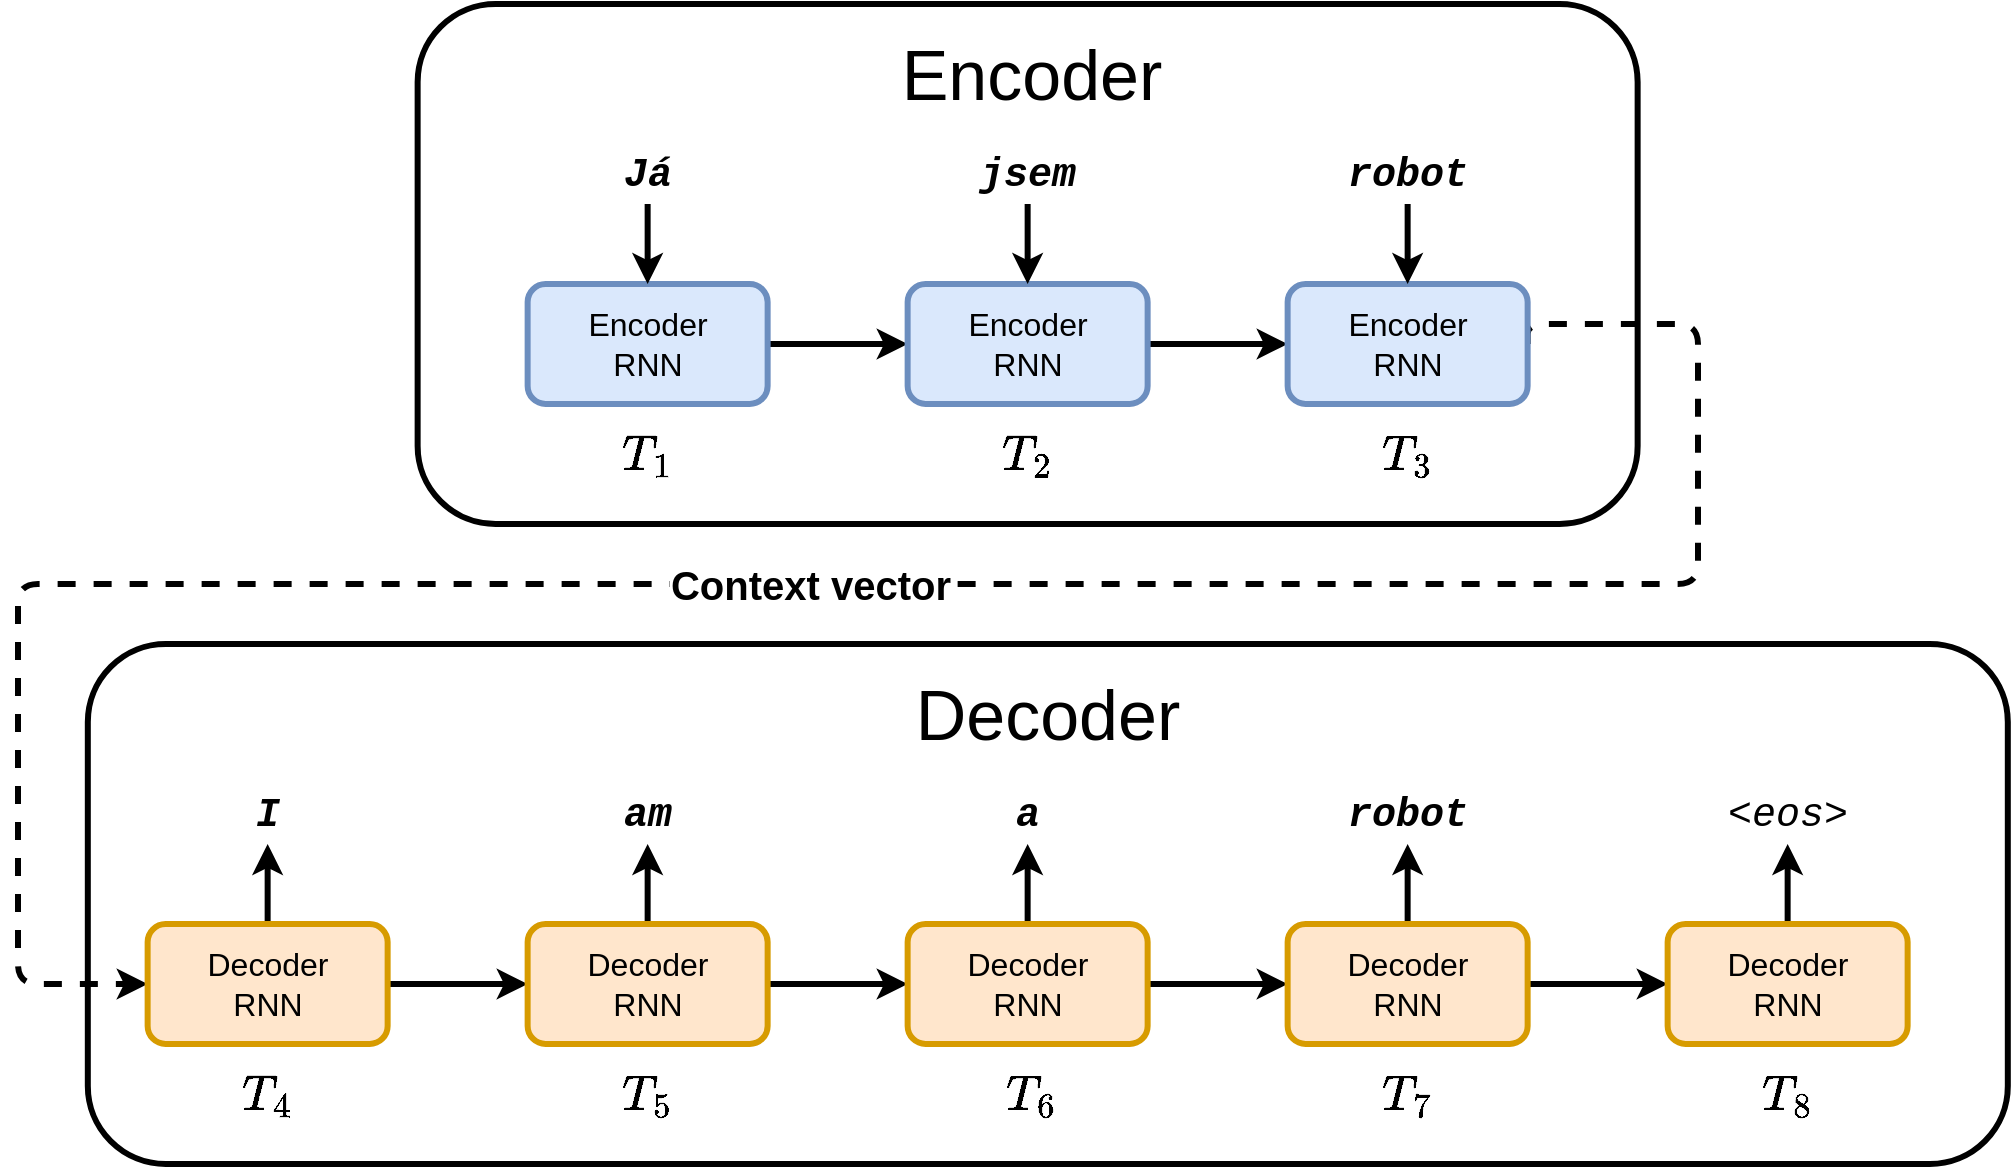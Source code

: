 <mxfile version="22.1.21" type="device">
  <diagram name="Stránka-1" id="GyioWlBoCfakcLnPtcch">
    <mxGraphModel dx="1419" dy="1172" grid="1" gridSize="10" guides="1" tooltips="1" connect="1" arrows="1" fold="1" page="1" pageScale="1" pageWidth="1654" pageHeight="2336" math="1" shadow="0">
      <root>
        <mxCell id="0" />
        <mxCell id="1" parent="0" />
        <mxCell id="xDKq-XSVcTtl9me8uJHc-52" value="" style="rounded=1;whiteSpace=wrap;html=1;strokeWidth=3;" vertex="1" parent="1">
          <mxGeometry x="354.91" y="560" width="960" height="260" as="geometry" />
        </mxCell>
        <mxCell id="xDKq-XSVcTtl9me8uJHc-50" value="" style="rounded=1;whiteSpace=wrap;html=1;strokeWidth=3;" vertex="1" parent="1">
          <mxGeometry x="519.82" y="240" width="610" height="260" as="geometry" />
        </mxCell>
        <mxCell id="xDKq-XSVcTtl9me8uJHc-7" style="edgeStyle=orthogonalEdgeStyle;rounded=0;orthogonalLoop=1;jettySize=auto;html=1;entryX=0;entryY=0.5;entryDx=0;entryDy=0;strokeWidth=3;" edge="1" parent="1" source="xDKq-XSVcTtl9me8uJHc-1" target="xDKq-XSVcTtl9me8uJHc-2">
          <mxGeometry relative="1" as="geometry" />
        </mxCell>
        <mxCell id="xDKq-XSVcTtl9me8uJHc-1" value="&lt;font style=&quot;font-size: 16px;&quot;&gt;Encoder &lt;br&gt;RNN&lt;/font&gt;" style="rounded=1;whiteSpace=wrap;html=1;strokeWidth=3;fillColor=#dae8fc;strokeColor=#6c8ebf;" vertex="1" parent="1">
          <mxGeometry x="574.82" y="380" width="120" height="60" as="geometry" />
        </mxCell>
        <mxCell id="xDKq-XSVcTtl9me8uJHc-8" style="edgeStyle=orthogonalEdgeStyle;rounded=0;orthogonalLoop=1;jettySize=auto;html=1;strokeWidth=3;" edge="1" parent="1" source="xDKq-XSVcTtl9me8uJHc-2" target="xDKq-XSVcTtl9me8uJHc-3">
          <mxGeometry relative="1" as="geometry" />
        </mxCell>
        <mxCell id="xDKq-XSVcTtl9me8uJHc-2" value="&lt;font style=&quot;font-size: 16px;&quot;&gt;Encoder&lt;br style=&quot;border-color: var(--border-color);&quot;&gt;RNN&lt;/font&gt;" style="rounded=1;whiteSpace=wrap;html=1;strokeWidth=3;fillColor=#dae8fc;strokeColor=#6c8ebf;" vertex="1" parent="1">
          <mxGeometry x="764.82" y="380" width="120" height="60" as="geometry" />
        </mxCell>
        <mxCell id="xDKq-XSVcTtl9me8uJHc-9" style="edgeStyle=orthogonalEdgeStyle;rounded=1;orthogonalLoop=1;jettySize=auto;html=1;entryX=0;entryY=0.5;entryDx=0;entryDy=0;curved=0;strokeWidth=3;dashed=1;exitX=1;exitY=0.5;exitDx=0;exitDy=0;" edge="1" parent="1" source="xDKq-XSVcTtl9me8uJHc-3" target="xDKq-XSVcTtl9me8uJHc-4">
          <mxGeometry relative="1" as="geometry">
            <mxPoint x="910" y="330" as="sourcePoint" />
            <Array as="points">
              <mxPoint x="1075" y="400" />
              <mxPoint x="1160" y="400" />
              <mxPoint x="1160" y="530" />
              <mxPoint x="320" y="530" />
              <mxPoint x="320" y="730" />
            </Array>
          </mxGeometry>
        </mxCell>
        <mxCell id="xDKq-XSVcTtl9me8uJHc-54" value="&lt;font style=&quot;font-size: 20px;&quot;&gt;&lt;b&gt;Context vector&lt;/b&gt;&lt;/font&gt;" style="edgeLabel;html=1;align=center;verticalAlign=middle;resizable=0;points=[];labelBorderColor=none;labelBackgroundColor=#FFFFFF;spacingTop=0;spacingLeft=10;spacingRight=10;" vertex="1" connectable="0" parent="xDKq-XSVcTtl9me8uJHc-9">
          <mxGeometry x="0.099" relative="1" as="geometry">
            <mxPoint x="62" as="offset" />
          </mxGeometry>
        </mxCell>
        <mxCell id="xDKq-XSVcTtl9me8uJHc-3" value="&lt;font style=&quot;font-size: 16px;&quot;&gt;Encoder&lt;br style=&quot;border-color: var(--border-color);&quot;&gt;RNN&lt;/font&gt;" style="rounded=1;whiteSpace=wrap;html=1;strokeWidth=3;fillColor=#dae8fc;strokeColor=#6c8ebf;" vertex="1" parent="1">
          <mxGeometry x="954.82" y="380" width="120" height="60" as="geometry" />
        </mxCell>
        <mxCell id="xDKq-XSVcTtl9me8uJHc-10" style="edgeStyle=orthogonalEdgeStyle;rounded=0;orthogonalLoop=1;jettySize=auto;html=1;entryX=0;entryY=0.5;entryDx=0;entryDy=0;strokeWidth=3;" edge="1" parent="1" source="xDKq-XSVcTtl9me8uJHc-4" target="xDKq-XSVcTtl9me8uJHc-5">
          <mxGeometry relative="1" as="geometry" />
        </mxCell>
        <mxCell id="xDKq-XSVcTtl9me8uJHc-49" style="edgeStyle=orthogonalEdgeStyle;rounded=0;orthogonalLoop=1;jettySize=auto;html=1;strokeWidth=3;" edge="1" parent="1" source="xDKq-XSVcTtl9me8uJHc-4" target="xDKq-XSVcTtl9me8uJHc-24">
          <mxGeometry relative="1" as="geometry" />
        </mxCell>
        <mxCell id="xDKq-XSVcTtl9me8uJHc-4" value="&lt;font style=&quot;font-size: 16px;&quot;&gt;Decoder &lt;br&gt;RNN&lt;/font&gt;" style="rounded=1;whiteSpace=wrap;html=1;strokeWidth=3;fillColor=#ffe6cc;strokeColor=#d79b00;" vertex="1" parent="1">
          <mxGeometry x="384.82" y="700" width="120" height="60" as="geometry" />
        </mxCell>
        <mxCell id="xDKq-XSVcTtl9me8uJHc-11" style="edgeStyle=orthogonalEdgeStyle;rounded=0;orthogonalLoop=1;jettySize=auto;html=1;entryX=0;entryY=0.5;entryDx=0;entryDy=0;strokeWidth=3;" edge="1" parent="1" source="xDKq-XSVcTtl9me8uJHc-5" target="xDKq-XSVcTtl9me8uJHc-6">
          <mxGeometry relative="1" as="geometry" />
        </mxCell>
        <mxCell id="xDKq-XSVcTtl9me8uJHc-48" style="edgeStyle=orthogonalEdgeStyle;rounded=0;orthogonalLoop=1;jettySize=auto;html=1;strokeWidth=3;" edge="1" parent="1" source="xDKq-XSVcTtl9me8uJHc-5" target="xDKq-XSVcTtl9me8uJHc-25">
          <mxGeometry relative="1" as="geometry" />
        </mxCell>
        <mxCell id="xDKq-XSVcTtl9me8uJHc-5" value="&lt;font style=&quot;font-size: 16px;&quot;&gt;Decoder&lt;br style=&quot;border-color: var(--border-color);&quot;&gt;RNN&lt;/font&gt;" style="rounded=1;whiteSpace=wrap;html=1;strokeWidth=3;fillColor=#ffe6cc;strokeColor=#d79b00;" vertex="1" parent="1">
          <mxGeometry x="574.82" y="700" width="120" height="60" as="geometry" />
        </mxCell>
        <mxCell id="xDKq-XSVcTtl9me8uJHc-29" style="edgeStyle=orthogonalEdgeStyle;rounded=0;orthogonalLoop=1;jettySize=auto;html=1;entryX=0;entryY=0.5;entryDx=0;entryDy=0;strokeWidth=3;" edge="1" parent="1" source="xDKq-XSVcTtl9me8uJHc-6" target="xDKq-XSVcTtl9me8uJHc-28">
          <mxGeometry relative="1" as="geometry" />
        </mxCell>
        <mxCell id="xDKq-XSVcTtl9me8uJHc-47" style="edgeStyle=orthogonalEdgeStyle;rounded=0;orthogonalLoop=1;jettySize=auto;html=1;strokeWidth=3;" edge="1" parent="1" source="xDKq-XSVcTtl9me8uJHc-6" target="xDKq-XSVcTtl9me8uJHc-26">
          <mxGeometry relative="1" as="geometry" />
        </mxCell>
        <mxCell id="xDKq-XSVcTtl9me8uJHc-6" value="&lt;font style=&quot;font-size: 16px;&quot;&gt;Decoder&lt;br style=&quot;border-color: var(--border-color);&quot;&gt;RNN&lt;/font&gt;" style="rounded=1;whiteSpace=wrap;html=1;strokeWidth=3;fillColor=#ffe6cc;strokeColor=#d79b00;" vertex="1" parent="1">
          <mxGeometry x="764.82" y="700" width="120" height="60" as="geometry" />
        </mxCell>
        <mxCell id="xDKq-XSVcTtl9me8uJHc-12" value="\(T_1\)&lt;br style=&quot;font-size: 21px;&quot;&gt;" style="text;html=1;strokeColor=none;fillColor=none;align=center;verticalAlign=middle;whiteSpace=wrap;rounded=0;fontSize=21;strokeWidth=3;" vertex="1" parent="1">
          <mxGeometry x="604.82" y="450" width="60" height="30" as="geometry" />
        </mxCell>
        <mxCell id="xDKq-XSVcTtl9me8uJHc-14" value="\(T_2\)" style="text;html=1;strokeColor=none;fillColor=none;align=center;verticalAlign=middle;whiteSpace=wrap;rounded=0;fontSize=21;strokeWidth=3;" vertex="1" parent="1">
          <mxGeometry x="794.82" y="450" width="60" height="30" as="geometry" />
        </mxCell>
        <mxCell id="xDKq-XSVcTtl9me8uJHc-15" value="\(T_3\)" style="text;html=1;strokeColor=none;fillColor=none;align=center;verticalAlign=middle;whiteSpace=wrap;rounded=0;fontSize=21;strokeWidth=3;" vertex="1" parent="1">
          <mxGeometry x="984.82" y="450" width="60" height="30" as="geometry" />
        </mxCell>
        <mxCell id="xDKq-XSVcTtl9me8uJHc-16" value="\(T_4\)" style="text;html=1;strokeColor=none;fillColor=none;align=center;verticalAlign=middle;whiteSpace=wrap;rounded=0;fontSize=21;strokeWidth=3;" vertex="1" parent="1">
          <mxGeometry x="414.82" y="770" width="60" height="30" as="geometry" />
        </mxCell>
        <mxCell id="xDKq-XSVcTtl9me8uJHc-17" value="\(T_5\)" style="text;html=1;strokeColor=none;fillColor=none;align=center;verticalAlign=middle;whiteSpace=wrap;rounded=0;fontSize=21;strokeWidth=3;" vertex="1" parent="1">
          <mxGeometry x="604.82" y="770" width="60" height="30" as="geometry" />
        </mxCell>
        <mxCell id="xDKq-XSVcTtl9me8uJHc-18" value="\(T_6\)" style="text;html=1;strokeColor=none;fillColor=none;align=center;verticalAlign=middle;whiteSpace=wrap;rounded=0;fontSize=21;strokeWidth=3;" vertex="1" parent="1">
          <mxGeometry x="797" y="770" width="60" height="30" as="geometry" />
        </mxCell>
        <mxCell id="xDKq-XSVcTtl9me8uJHc-36" style="edgeStyle=orthogonalEdgeStyle;rounded=0;orthogonalLoop=1;jettySize=auto;html=1;entryX=0.5;entryY=0;entryDx=0;entryDy=0;strokeWidth=3;" edge="1" parent="1" source="xDKq-XSVcTtl9me8uJHc-19" target="xDKq-XSVcTtl9me8uJHc-2">
          <mxGeometry relative="1" as="geometry" />
        </mxCell>
        <mxCell id="xDKq-XSVcTtl9me8uJHc-19" value="jsem" style="text;html=1;strokeColor=none;fillColor=none;align=center;verticalAlign=middle;whiteSpace=wrap;rounded=0;strokeWidth=3;fontFamily=Courier New;fontSize=20;fontStyle=3" vertex="1" parent="1">
          <mxGeometry x="794.82" y="310" width="60" height="30" as="geometry" />
        </mxCell>
        <mxCell id="xDKq-XSVcTtl9me8uJHc-35" style="edgeStyle=orthogonalEdgeStyle;rounded=0;orthogonalLoop=1;jettySize=auto;html=1;entryX=0.5;entryY=0;entryDx=0;entryDy=0;strokeWidth=3;" edge="1" parent="1" source="xDKq-XSVcTtl9me8uJHc-21" target="xDKq-XSVcTtl9me8uJHc-1">
          <mxGeometry relative="1" as="geometry" />
        </mxCell>
        <mxCell id="xDKq-XSVcTtl9me8uJHc-21" value="Já" style="text;html=1;strokeColor=none;fillColor=none;align=center;verticalAlign=middle;whiteSpace=wrap;rounded=0;strokeWidth=3;fontFamily=Courier New;fontSize=20;fontStyle=3" vertex="1" parent="1">
          <mxGeometry x="604.82" y="310" width="60" height="30" as="geometry" />
        </mxCell>
        <mxCell id="xDKq-XSVcTtl9me8uJHc-37" style="edgeStyle=orthogonalEdgeStyle;rounded=0;orthogonalLoop=1;jettySize=auto;html=1;entryX=0.5;entryY=0;entryDx=0;entryDy=0;strokeWidth=3;" edge="1" parent="1" source="xDKq-XSVcTtl9me8uJHc-22" target="xDKq-XSVcTtl9me8uJHc-3">
          <mxGeometry relative="1" as="geometry" />
        </mxCell>
        <mxCell id="xDKq-XSVcTtl9me8uJHc-22" value="robot" style="text;html=1;strokeColor=none;fillColor=none;align=center;verticalAlign=middle;whiteSpace=wrap;rounded=0;strokeWidth=3;fontFamily=Courier New;fontSize=20;fontStyle=3" vertex="1" parent="1">
          <mxGeometry x="984.82" y="310" width="60" height="30" as="geometry" />
        </mxCell>
        <mxCell id="xDKq-XSVcTtl9me8uJHc-24" value="I" style="text;html=1;strokeColor=none;fillColor=none;align=center;verticalAlign=middle;whiteSpace=wrap;rounded=0;strokeWidth=3;fontFamily=Courier New;fontSize=20;fontStyle=3" vertex="1" parent="1">
          <mxGeometry x="414.82" y="630" width="60" height="30" as="geometry" />
        </mxCell>
        <mxCell id="xDKq-XSVcTtl9me8uJHc-25" value="am" style="text;html=1;strokeColor=none;fillColor=none;align=center;verticalAlign=middle;whiteSpace=wrap;rounded=0;strokeWidth=3;fontFamily=Courier New;fontSize=20;fontStyle=3" vertex="1" parent="1">
          <mxGeometry x="604.82" y="630" width="60" height="30" as="geometry" />
        </mxCell>
        <mxCell id="xDKq-XSVcTtl9me8uJHc-26" value="a" style="text;html=1;strokeColor=none;fillColor=none;align=center;verticalAlign=middle;whiteSpace=wrap;rounded=0;strokeWidth=3;fontFamily=Courier New;fontSize=20;fontStyle=3" vertex="1" parent="1">
          <mxGeometry x="794.82" y="630" width="60" height="30" as="geometry" />
        </mxCell>
        <mxCell id="xDKq-XSVcTtl9me8uJHc-33" style="edgeStyle=orthogonalEdgeStyle;rounded=0;orthogonalLoop=1;jettySize=auto;html=1;strokeWidth=3;" edge="1" parent="1" source="xDKq-XSVcTtl9me8uJHc-28" target="xDKq-XSVcTtl9me8uJHc-32">
          <mxGeometry relative="1" as="geometry" />
        </mxCell>
        <mxCell id="xDKq-XSVcTtl9me8uJHc-46" style="edgeStyle=orthogonalEdgeStyle;rounded=0;orthogonalLoop=1;jettySize=auto;html=1;strokeWidth=3;" edge="1" parent="1" source="xDKq-XSVcTtl9me8uJHc-28" target="xDKq-XSVcTtl9me8uJHc-30">
          <mxGeometry relative="1" as="geometry" />
        </mxCell>
        <mxCell id="xDKq-XSVcTtl9me8uJHc-28" value="&lt;font style=&quot;font-size: 16px;&quot;&gt;Decoder&lt;br style=&quot;border-color: var(--border-color);&quot;&gt;RNN&lt;/font&gt;" style="rounded=1;whiteSpace=wrap;html=1;strokeWidth=3;fillColor=#ffe6cc;strokeColor=#d79b00;" vertex="1" parent="1">
          <mxGeometry x="954.82" y="700" width="120" height="60" as="geometry" />
        </mxCell>
        <mxCell id="xDKq-XSVcTtl9me8uJHc-30" value="robot" style="text;html=1;strokeColor=none;fillColor=none;align=center;verticalAlign=middle;whiteSpace=wrap;rounded=0;strokeWidth=3;fontFamily=Courier New;fontSize=20;fontStyle=3" vertex="1" parent="1">
          <mxGeometry x="984.82" y="630" width="60" height="30" as="geometry" />
        </mxCell>
        <mxCell id="xDKq-XSVcTtl9me8uJHc-45" style="edgeStyle=orthogonalEdgeStyle;rounded=0;orthogonalLoop=1;jettySize=auto;html=1;strokeWidth=3;" edge="1" parent="1" source="xDKq-XSVcTtl9me8uJHc-32" target="xDKq-XSVcTtl9me8uJHc-34">
          <mxGeometry relative="1" as="geometry" />
        </mxCell>
        <mxCell id="xDKq-XSVcTtl9me8uJHc-32" value="&lt;font style=&quot;font-size: 16px;&quot;&gt;Decoder&lt;br style=&quot;border-color: var(--border-color);&quot;&gt;RNN&lt;/font&gt;" style="rounded=1;whiteSpace=wrap;html=1;strokeWidth=3;fillColor=#ffe6cc;strokeColor=#d79b00;" vertex="1" parent="1">
          <mxGeometry x="1144.82" y="700" width="120" height="60" as="geometry" />
        </mxCell>
        <mxCell id="xDKq-XSVcTtl9me8uJHc-34" value="&amp;lt;eos&amp;gt;" style="text;html=1;strokeColor=none;fillColor=none;align=center;verticalAlign=middle;whiteSpace=wrap;rounded=0;strokeWidth=3;fontFamily=Courier New;fontSize=20;fontStyle=2;fontColor=default;" vertex="1" parent="1">
          <mxGeometry x="1174.82" y="630" width="60" height="30" as="geometry" />
        </mxCell>
        <mxCell id="xDKq-XSVcTtl9me8uJHc-43" value="\(T_7\)" style="text;html=1;strokeColor=none;fillColor=none;align=center;verticalAlign=middle;whiteSpace=wrap;rounded=0;fontSize=21;strokeWidth=3;" vertex="1" parent="1">
          <mxGeometry x="984.82" y="770" width="60" height="30" as="geometry" />
        </mxCell>
        <mxCell id="xDKq-XSVcTtl9me8uJHc-44" value="\(T_8\)" style="text;html=1;strokeColor=none;fillColor=none;align=center;verticalAlign=middle;whiteSpace=wrap;rounded=0;fontSize=21;strokeWidth=3;" vertex="1" parent="1">
          <mxGeometry x="1174.82" y="770" width="60" height="30" as="geometry" />
        </mxCell>
        <mxCell id="xDKq-XSVcTtl9me8uJHc-51" value="Encoder" style="text;html=1;strokeColor=none;fillColor=none;align=center;verticalAlign=middle;whiteSpace=wrap;rounded=0;fontSize=35;" vertex="1" parent="1">
          <mxGeometry x="747" y="250" width="160.16" height="50" as="geometry" />
        </mxCell>
        <mxCell id="xDKq-XSVcTtl9me8uJHc-53" value="Decoder" style="text;html=1;strokeColor=none;fillColor=none;align=center;verticalAlign=middle;whiteSpace=wrap;rounded=0;fontSize=35;" vertex="1" parent="1">
          <mxGeometry x="754.83" y="570" width="160.16" height="50" as="geometry" />
        </mxCell>
      </root>
    </mxGraphModel>
  </diagram>
</mxfile>
